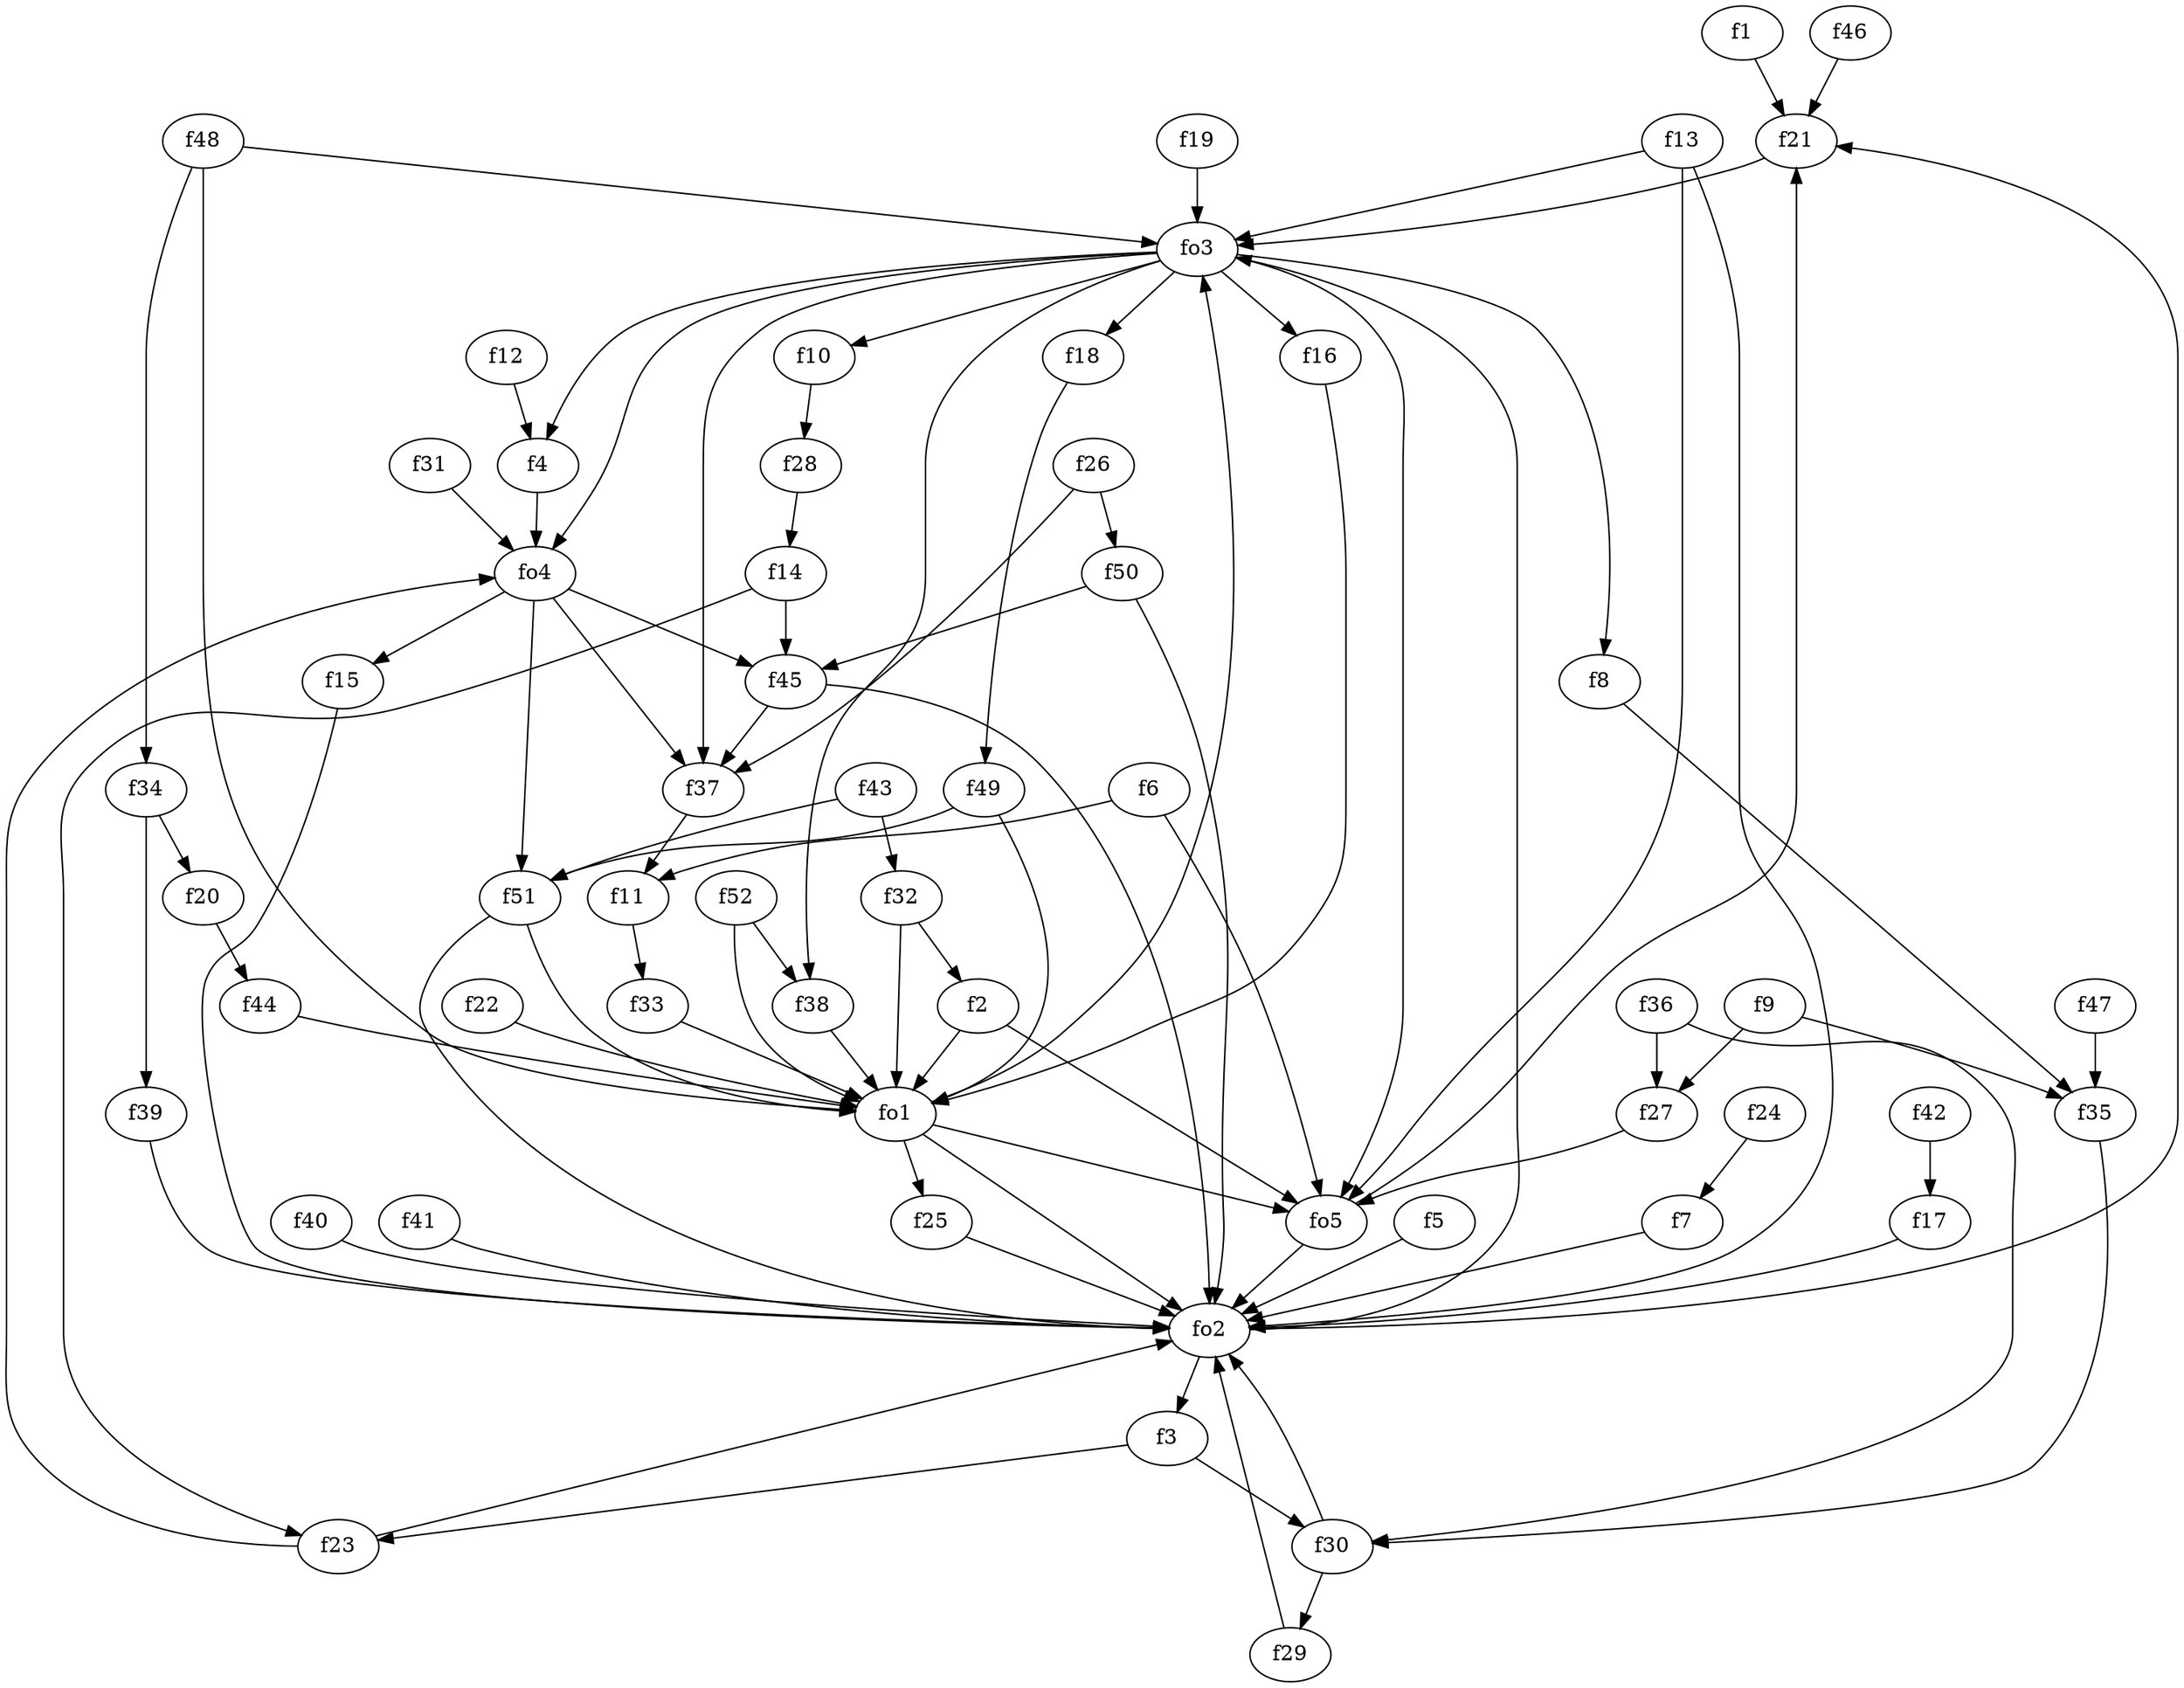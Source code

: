 strict digraph  {
f1;
f2;
f3;
f4;
f5;
f6;
f7;
f8;
f9;
f10;
f11;
f12;
f13;
f14;
f15;
f16;
f17;
f18;
f19;
f20;
f21;
f22;
f23;
f24;
f25;
f26;
f27;
f28;
f29;
f30;
f31;
f32;
f33;
f34;
f35;
f36;
f37;
f38;
f39;
f40;
f41;
f42;
f43;
f44;
f45;
f46;
f47;
f48;
f49;
f50;
f51;
f52;
fo1;
fo2;
fo3;
fo4;
fo5;
f1 -> f21  [weight=2];
f2 -> fo1  [weight=2];
f2 -> fo5  [weight=2];
f3 -> f30  [weight=2];
f3 -> f23  [weight=2];
f4 -> fo4  [weight=2];
f5 -> fo2  [weight=2];
f6 -> f11  [weight=2];
f6 -> fo5  [weight=2];
f7 -> fo2  [weight=2];
f8 -> f35  [weight=2];
f9 -> f27  [weight=2];
f9 -> f35  [weight=2];
f10 -> f28  [weight=2];
f11 -> f33  [weight=2];
f12 -> f4  [weight=2];
f13 -> fo3  [weight=2];
f13 -> fo5  [weight=2];
f13 -> fo2  [weight=2];
f14 -> f45  [weight=2];
f14 -> f23  [weight=2];
f15 -> fo2  [weight=2];
f16 -> fo1  [weight=2];
f17 -> fo2  [weight=2];
f18 -> f49  [weight=2];
f19 -> fo3  [weight=2];
f20 -> f44  [weight=2];
f21 -> fo3  [weight=2];
f22 -> fo1  [weight=2];
f23 -> fo2  [weight=2];
f23 -> fo4  [weight=2];
f24 -> f7  [weight=2];
f25 -> fo2  [weight=2];
f26 -> f50  [weight=2];
f26 -> f37  [weight=2];
f27 -> fo5  [weight=2];
f28 -> f14  [weight=2];
f29 -> fo2  [weight=2];
f30 -> f29  [weight=2];
f30 -> fo2  [weight=2];
f31 -> fo4  [weight=2];
f32 -> fo1  [weight=2];
f32 -> f2  [weight=2];
f33 -> fo1  [weight=2];
f34 -> f39  [weight=2];
f34 -> f20  [weight=2];
f35 -> f30  [weight=2];
f36 -> f27  [weight=2];
f36 -> f30  [weight=2];
f37 -> f11  [weight=2];
f38 -> fo1  [weight=2];
f39 -> fo2  [weight=2];
f40 -> fo2  [weight=2];
f41 -> fo2  [weight=2];
f42 -> f17  [weight=2];
f43 -> f51  [weight=2];
f43 -> f32  [weight=2];
f44 -> fo1  [weight=2];
f45 -> fo2  [weight=2];
f45 -> f37  [weight=2];
f46 -> f21  [weight=2];
f47 -> f35  [weight=2];
f48 -> fo1  [weight=2];
f48 -> fo3  [weight=2];
f48 -> f34  [weight=2];
f49 -> fo1  [weight=2];
f49 -> f51  [weight=2];
f50 -> fo2  [weight=2];
f50 -> f45  [weight=2];
f51 -> fo1  [weight=2];
f51 -> fo2  [weight=2];
f52 -> fo1  [weight=2];
f52 -> f38  [weight=2];
fo1 -> fo2  [weight=2];
fo1 -> fo5  [weight=2];
fo1 -> fo3  [weight=2];
fo1 -> f25  [weight=2];
fo2 -> fo3  [weight=2];
fo2 -> f21  [weight=2];
fo2 -> f3  [weight=2];
fo3 -> f37  [weight=2];
fo3 -> f18  [weight=2];
fo3 -> f4  [weight=2];
fo3 -> f16  [weight=2];
fo3 -> f38  [weight=2];
fo3 -> f10  [weight=2];
fo3 -> f8  [weight=2];
fo3 -> fo4  [weight=2];
fo3 -> fo5  [weight=2];
fo4 -> f51  [weight=2];
fo4 -> f37  [weight=2];
fo4 -> f45  [weight=2];
fo4 -> f15  [weight=2];
fo5 -> f21  [weight=2];
fo5 -> fo2  [weight=2];
}
